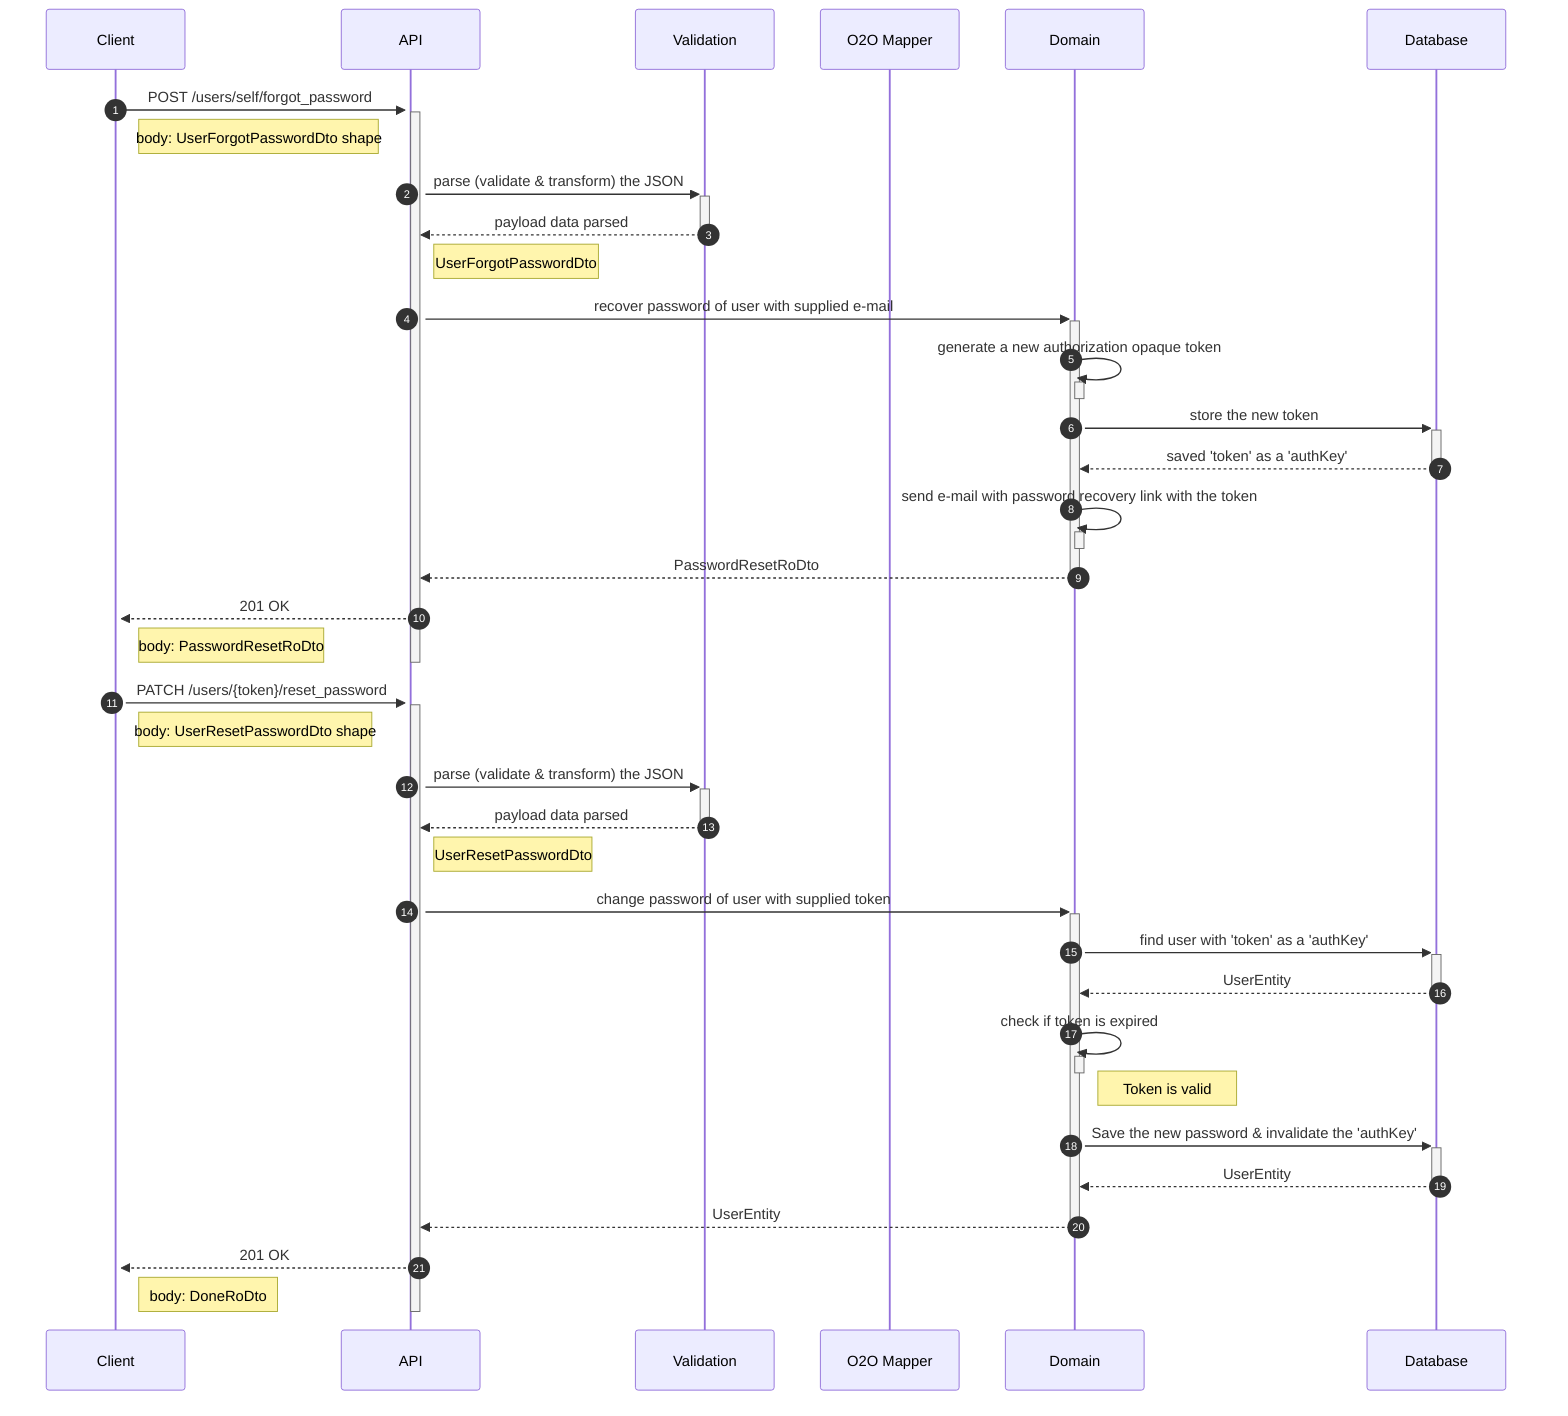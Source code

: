 %%! spec: 20/12/2021
%% WIP

sequenceDiagram
    autonumber

    participant C as Client
    participant API as API # controller
    participant VL as Validation # using Joi
    participant M as O2O Mapper # using @automapper/nestjs
    participant App as Domain # service
    participant Db as Database # repository

    C ->>+ API : POST /users/self/forgot_password
    activate API
    Note right of C : body: UserForgotPasswordDto shape

    API ->>+ VL : parse (validate & transform) the JSON
    VL -->>- API : payload data parsed
    Note right of API : UserForgotPasswordDto

    API ->>+ App : recover password of user with supplied e-mail

    App ->> App : generate a new authorization opaque token
    activate App
    deactivate App

    App ->>+ Db : store the new token
    Db -->>- App : saved 'token' as a 'authKey'

    App ->> App : send e-mail with password recovery link with the token
    activate App
    deactivate App

    App -->>- API : PasswordResetRoDto

    API -->>+ C : 201 OK
    Note right of C : body: PasswordResetRoDto

    deactivate API

    %% Later on ...

    C ->>+ API : PATCH /users/{token}/reset_password
    %% activate API
    Note right of C : body: UserResetPasswordDto shape

    API ->>+ VL : parse (validate & transform) the JSON
    VL -->>- API : payload data parsed
    Note right of API : UserResetPasswordDto

    API ->>+ App : change password of user with supplied token

    App ->>+ Db : find user with 'token' as a 'authKey'
    Db -->>- App : UserEntity

    App ->> App : check if token is expired
    activate App
    deactivate App
    Note right of App: Token is valid

    App ->>+ Db : Save the new password & invalidate the 'authKey'
    Db -->>- App : UserEntity

    App -->>- API : UserEntity

    API -->>+ C : 201 OK
    Note right of C : body: DoneRoDto

    deactivate API